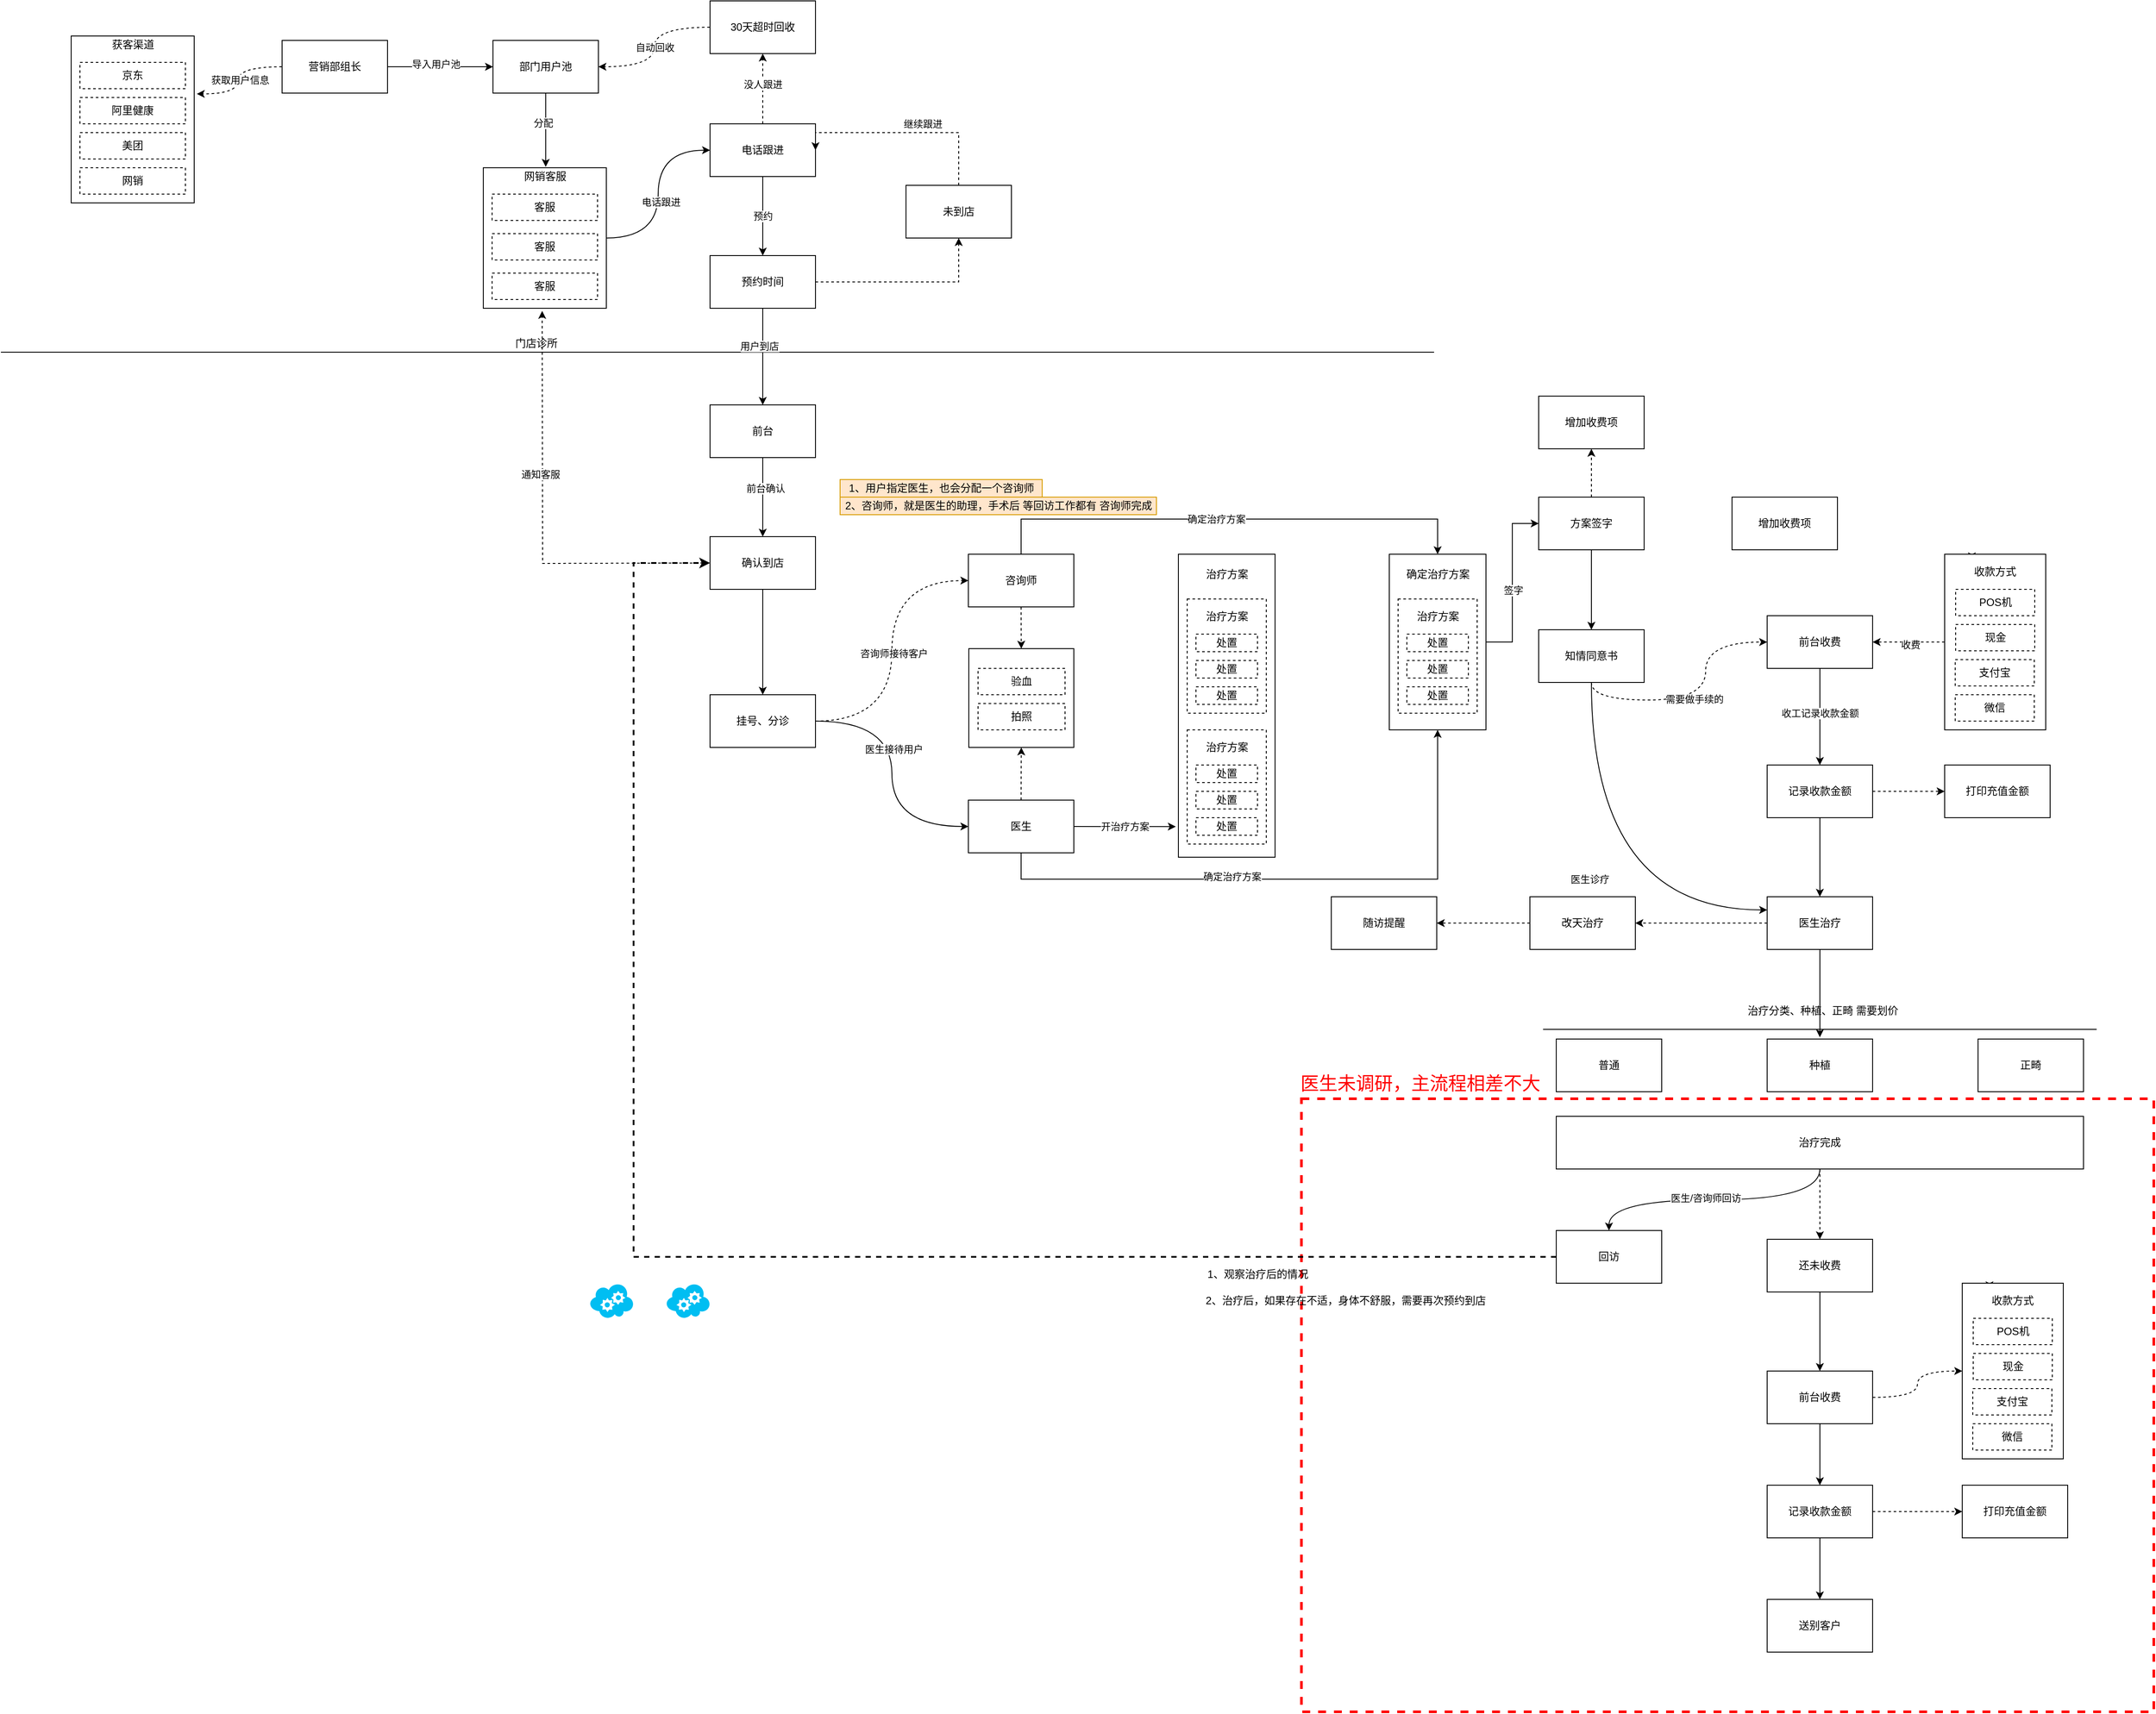 <mxfile version="14.7.0" type="github">
  <diagram id="evhqvJ9WRw2NddTgYNEN" name="第 1 页">
    <mxGraphModel dx="1126" dy="771" grid="1" gridSize="10" guides="1" tooltips="1" connect="1" arrows="1" fold="1" page="1" pageScale="1" pageWidth="827" pageHeight="1169" math="0" shadow="0">
      <root>
        <mxCell id="0" />
        <mxCell id="1" parent="0" />
        <mxCell id="0EiiD_cbW3VHCqX_TS2o-260" value="" style="rounded=0;whiteSpace=wrap;html=1;dashed=1;strokeColor=#FF0000;strokeWidth=3;" parent="1" vertex="1">
          <mxGeometry x="1500" y="1270" width="970" height="698" as="geometry" />
        </mxCell>
        <mxCell id="0EiiD_cbW3VHCqX_TS2o-16" value="" style="rounded=0;whiteSpace=wrap;html=1;" parent="1" vertex="1">
          <mxGeometry x="100" y="60" width="140" height="190" as="geometry" />
        </mxCell>
        <mxCell id="0EiiD_cbW3VHCqX_TS2o-96" style="edgeStyle=orthogonalEdgeStyle;curved=1;rounded=0;orthogonalLoop=1;jettySize=auto;html=1;entryX=0.5;entryY=1;entryDx=0;entryDy=0;dashed=1;" parent="1" source="0EiiD_cbW3VHCqX_TS2o-5" target="0EiiD_cbW3VHCqX_TS2o-93" edge="1">
          <mxGeometry relative="1" as="geometry" />
        </mxCell>
        <mxCell id="0EiiD_cbW3VHCqX_TS2o-129" style="edgeStyle=orthogonalEdgeStyle;curved=1;rounded=0;orthogonalLoop=1;jettySize=auto;html=1;entryX=-0.027;entryY=0.899;entryDx=0;entryDy=0;entryPerimeter=0;" parent="1" source="0EiiD_cbW3VHCqX_TS2o-5" target="0EiiD_cbW3VHCqX_TS2o-105" edge="1">
          <mxGeometry relative="1" as="geometry" />
        </mxCell>
        <mxCell id="0EiiD_cbW3VHCqX_TS2o-130" value="开治疗方案" style="edgeLabel;html=1;align=center;verticalAlign=middle;resizable=0;points=[];" parent="0EiiD_cbW3VHCqX_TS2o-129" vertex="1" connectable="0">
          <mxGeometry x="-0.148" y="-2" relative="1" as="geometry">
            <mxPoint x="8" y="-2" as="offset" />
          </mxGeometry>
        </mxCell>
        <mxCell id="0EiiD_cbW3VHCqX_TS2o-151" style="edgeStyle=orthogonalEdgeStyle;rounded=0;orthogonalLoop=1;jettySize=auto;html=1;entryX=0.5;entryY=1;entryDx=0;entryDy=0;" parent="1" source="0EiiD_cbW3VHCqX_TS2o-5" target="0EiiD_cbW3VHCqX_TS2o-132" edge="1">
          <mxGeometry relative="1" as="geometry">
            <Array as="points">
              <mxPoint x="1181" y="1020" />
              <mxPoint x="1655" y="1020" />
            </Array>
          </mxGeometry>
        </mxCell>
        <mxCell id="0EiiD_cbW3VHCqX_TS2o-153" value="确定治疗方案" style="edgeLabel;html=1;align=center;verticalAlign=middle;resizable=0;points=[];" parent="0EiiD_cbW3VHCqX_TS2o-151" vertex="1" connectable="0">
          <mxGeometry x="-0.199" y="3" relative="1" as="geometry">
            <mxPoint as="offset" />
          </mxGeometry>
        </mxCell>
        <mxCell id="0EiiD_cbW3VHCqX_TS2o-5" value="医生" style="rounded=0;whiteSpace=wrap;html=1;" parent="1" vertex="1">
          <mxGeometry x="1121" y="930" width="120" height="60" as="geometry" />
        </mxCell>
        <mxCell id="0EiiD_cbW3VHCqX_TS2o-9" value="京东" style="rounded=0;whiteSpace=wrap;html=1;dashed=1;" parent="1" vertex="1">
          <mxGeometry x="110" y="90" width="120" height="30" as="geometry" />
        </mxCell>
        <mxCell id="0EiiD_cbW3VHCqX_TS2o-19" style="edgeStyle=orthogonalEdgeStyle;rounded=0;orthogonalLoop=1;jettySize=auto;html=1;entryX=1.021;entryY=0.347;entryDx=0;entryDy=0;entryPerimeter=0;curved=1;dashed=1;" parent="1" source="0EiiD_cbW3VHCqX_TS2o-10" target="0EiiD_cbW3VHCqX_TS2o-16" edge="1">
          <mxGeometry relative="1" as="geometry" />
        </mxCell>
        <mxCell id="0EiiD_cbW3VHCqX_TS2o-29" value="获取用户信息" style="edgeLabel;html=1;align=center;verticalAlign=middle;resizable=0;points=[];" parent="0EiiD_cbW3VHCqX_TS2o-19" vertex="1" connectable="0">
          <mxGeometry x="0.016" y="2" relative="1" as="geometry">
            <mxPoint as="offset" />
          </mxGeometry>
        </mxCell>
        <mxCell id="0EiiD_cbW3VHCqX_TS2o-37" style="edgeStyle=orthogonalEdgeStyle;curved=1;rounded=0;orthogonalLoop=1;jettySize=auto;html=1;" parent="1" source="0EiiD_cbW3VHCqX_TS2o-10" target="0EiiD_cbW3VHCqX_TS2o-21" edge="1">
          <mxGeometry relative="1" as="geometry" />
        </mxCell>
        <mxCell id="0EiiD_cbW3VHCqX_TS2o-38" value="导入用户池" style="edgeLabel;html=1;align=center;verticalAlign=middle;resizable=0;points=[];" parent="0EiiD_cbW3VHCqX_TS2o-37" vertex="1" connectable="0">
          <mxGeometry x="-0.087" y="3" relative="1" as="geometry">
            <mxPoint as="offset" />
          </mxGeometry>
        </mxCell>
        <mxCell id="0EiiD_cbW3VHCqX_TS2o-10" value="营销部组长" style="rounded=0;whiteSpace=wrap;html=1;" parent="1" vertex="1">
          <mxGeometry x="340" y="65" width="120" height="60" as="geometry" />
        </mxCell>
        <mxCell id="0EiiD_cbW3VHCqX_TS2o-13" value="阿里健康" style="rounded=0;whiteSpace=wrap;html=1;dashed=1;" parent="1" vertex="1">
          <mxGeometry x="110" y="130" width="120" height="30" as="geometry" />
        </mxCell>
        <mxCell id="0EiiD_cbW3VHCqX_TS2o-14" value="美团" style="rounded=0;whiteSpace=wrap;html=1;dashed=1;" parent="1" vertex="1">
          <mxGeometry x="110" y="170" width="120" height="30" as="geometry" />
        </mxCell>
        <mxCell id="0EiiD_cbW3VHCqX_TS2o-15" value="网销" style="rounded=0;whiteSpace=wrap;html=1;dashed=1;" parent="1" vertex="1">
          <mxGeometry x="110" y="210" width="120" height="30" as="geometry" />
        </mxCell>
        <mxCell id="0EiiD_cbW3VHCqX_TS2o-17" value="获客渠道" style="text;html=1;align=center;verticalAlign=middle;resizable=0;points=[];autosize=1;strokeColor=none;" parent="1" vertex="1">
          <mxGeometry x="140" y="60" width="60" height="20" as="geometry" />
        </mxCell>
        <mxCell id="0EiiD_cbW3VHCqX_TS2o-58" style="edgeStyle=orthogonalEdgeStyle;rounded=0;orthogonalLoop=1;jettySize=auto;html=1;entryX=0.517;entryY=-0.05;entryDx=0;entryDy=0;entryPerimeter=0;" parent="1" source="0EiiD_cbW3VHCqX_TS2o-21" target="0EiiD_cbW3VHCqX_TS2o-28" edge="1">
          <mxGeometry relative="1" as="geometry" />
        </mxCell>
        <mxCell id="0EiiD_cbW3VHCqX_TS2o-316" value="分配" style="edgeLabel;html=1;align=center;verticalAlign=middle;resizable=0;points=[];" parent="0EiiD_cbW3VHCqX_TS2o-58" vertex="1" connectable="0">
          <mxGeometry x="-0.191" y="-3" relative="1" as="geometry">
            <mxPoint as="offset" />
          </mxGeometry>
        </mxCell>
        <mxCell id="0EiiD_cbW3VHCqX_TS2o-21" value="部门用户池" style="rounded=0;whiteSpace=wrap;html=1;" parent="1" vertex="1">
          <mxGeometry x="580" y="65" width="120" height="60" as="geometry" />
        </mxCell>
        <mxCell id="0EiiD_cbW3VHCqX_TS2o-76" style="edgeStyle=orthogonalEdgeStyle;rounded=0;orthogonalLoop=1;jettySize=auto;html=1;entryX=0.5;entryY=0;entryDx=0;entryDy=0;" parent="1" source="0EiiD_cbW3VHCqX_TS2o-24" target="0EiiD_cbW3VHCqX_TS2o-73" edge="1">
          <mxGeometry relative="1" as="geometry" />
        </mxCell>
        <mxCell id="0EiiD_cbW3VHCqX_TS2o-319" value="前台确认" style="edgeLabel;html=1;align=center;verticalAlign=middle;resizable=0;points=[];" parent="0EiiD_cbW3VHCqX_TS2o-76" vertex="1" connectable="0">
          <mxGeometry x="-0.229" y="3" relative="1" as="geometry">
            <mxPoint as="offset" />
          </mxGeometry>
        </mxCell>
        <mxCell id="0EiiD_cbW3VHCqX_TS2o-24" value="前台" style="rounded=0;whiteSpace=wrap;html=1;" parent="1" vertex="1">
          <mxGeometry x="827" y="480" width="120" height="60" as="geometry" />
        </mxCell>
        <mxCell id="0EiiD_cbW3VHCqX_TS2o-83" style="edgeStyle=orthogonalEdgeStyle;rounded=0;orthogonalLoop=1;jettySize=auto;html=1;entryX=0;entryY=0.5;entryDx=0;entryDy=0;dashed=1;curved=1;" parent="1" source="0EiiD_cbW3VHCqX_TS2o-36" target="0EiiD_cbW3VHCqX_TS2o-82" edge="1">
          <mxGeometry relative="1" as="geometry" />
        </mxCell>
        <mxCell id="0EiiD_cbW3VHCqX_TS2o-84" value="咨询师接待客户" style="edgeLabel;html=1;align=center;verticalAlign=middle;resizable=0;points=[];" parent="0EiiD_cbW3VHCqX_TS2o-83" vertex="1" connectable="0">
          <mxGeometry x="-0.145" y="-1" relative="1" as="geometry">
            <mxPoint x="1" y="-21" as="offset" />
          </mxGeometry>
        </mxCell>
        <mxCell id="0EiiD_cbW3VHCqX_TS2o-85" style="edgeStyle=orthogonalEdgeStyle;rounded=0;orthogonalLoop=1;jettySize=auto;html=1;entryX=0;entryY=0.5;entryDx=0;entryDy=0;curved=1;" parent="1" source="0EiiD_cbW3VHCqX_TS2o-36" target="0EiiD_cbW3VHCqX_TS2o-5" edge="1">
          <mxGeometry relative="1" as="geometry" />
        </mxCell>
        <mxCell id="0EiiD_cbW3VHCqX_TS2o-86" value="医生接待用户" style="edgeLabel;html=1;align=center;verticalAlign=middle;resizable=0;points=[];" parent="0EiiD_cbW3VHCqX_TS2o-85" vertex="1" connectable="0">
          <mxGeometry x="-0.103" y="-3" relative="1" as="geometry">
            <mxPoint x="5" y="-13" as="offset" />
          </mxGeometry>
        </mxCell>
        <mxCell id="0EiiD_cbW3VHCqX_TS2o-36" value="挂号、分诊" style="rounded=0;whiteSpace=wrap;html=1;" parent="1" vertex="1">
          <mxGeometry x="827" y="810" width="120" height="60" as="geometry" />
        </mxCell>
        <mxCell id="0EiiD_cbW3VHCqX_TS2o-45" value="bi" style="group" parent="1" vertex="1" connectable="0">
          <mxGeometry x="569" y="210" width="140" height="160" as="geometry" />
        </mxCell>
        <mxCell id="0EiiD_cbW3VHCqX_TS2o-3" value="t" style="rounded=0;whiteSpace=wrap;html=1;" parent="0EiiD_cbW3VHCqX_TS2o-45" vertex="1">
          <mxGeometry width="140" height="160" as="geometry" />
        </mxCell>
        <mxCell id="0EiiD_cbW3VHCqX_TS2o-25" value="客服" style="rounded=0;whiteSpace=wrap;html=1;dashed=1;" parent="0EiiD_cbW3VHCqX_TS2o-45" vertex="1">
          <mxGeometry x="10" y="30" width="120" height="30" as="geometry" />
        </mxCell>
        <mxCell id="0EiiD_cbW3VHCqX_TS2o-26" value="客服" style="rounded=0;whiteSpace=wrap;html=1;dashed=1;" parent="0EiiD_cbW3VHCqX_TS2o-45" vertex="1">
          <mxGeometry x="10" y="120" width="120" height="30" as="geometry" />
        </mxCell>
        <mxCell id="0EiiD_cbW3VHCqX_TS2o-27" value="客服" style="rounded=0;whiteSpace=wrap;html=1;dashed=1;" parent="0EiiD_cbW3VHCqX_TS2o-45" vertex="1">
          <mxGeometry x="10" y="75" width="120" height="30" as="geometry" />
        </mxCell>
        <mxCell id="0EiiD_cbW3VHCqX_TS2o-28" value="网销客服" style="text;html=1;align=center;verticalAlign=middle;resizable=0;points=[];autosize=1;strokeColor=none;" parent="0EiiD_cbW3VHCqX_TS2o-45" vertex="1">
          <mxGeometry x="40" width="60" height="20" as="geometry" />
        </mxCell>
        <mxCell id="0EiiD_cbW3VHCqX_TS2o-60" style="edgeStyle=orthogonalEdgeStyle;rounded=0;orthogonalLoop=1;jettySize=auto;html=1;entryX=0.5;entryY=1;entryDx=0;entryDy=0;dashed=1;" parent="1" source="0EiiD_cbW3VHCqX_TS2o-48" target="0EiiD_cbW3VHCqX_TS2o-52" edge="1">
          <mxGeometry relative="1" as="geometry" />
        </mxCell>
        <mxCell id="0EiiD_cbW3VHCqX_TS2o-314" value="没人跟进" style="edgeLabel;html=1;align=center;verticalAlign=middle;resizable=0;points=[];" parent="0EiiD_cbW3VHCqX_TS2o-60" vertex="1" connectable="0">
          <mxGeometry x="0.132" relative="1" as="geometry">
            <mxPoint as="offset" />
          </mxGeometry>
        </mxCell>
        <mxCell id="0EiiD_cbW3VHCqX_TS2o-62" value="预约" style="edgeStyle=orthogonalEdgeStyle;curved=1;rounded=0;orthogonalLoop=1;jettySize=auto;html=1;" parent="1" source="0EiiD_cbW3VHCqX_TS2o-48" target="0EiiD_cbW3VHCqX_TS2o-61" edge="1">
          <mxGeometry relative="1" as="geometry" />
        </mxCell>
        <mxCell id="0EiiD_cbW3VHCqX_TS2o-48" value="电话跟进" style="rounded=0;whiteSpace=wrap;html=1;" parent="1" vertex="1">
          <mxGeometry x="827" y="160" width="120" height="60" as="geometry" />
        </mxCell>
        <mxCell id="0EiiD_cbW3VHCqX_TS2o-49" style="edgeStyle=orthogonalEdgeStyle;curved=1;rounded=0;orthogonalLoop=1;jettySize=auto;html=1;entryX=0;entryY=0.5;entryDx=0;entryDy=0;" parent="1" source="0EiiD_cbW3VHCqX_TS2o-3" target="0EiiD_cbW3VHCqX_TS2o-48" edge="1">
          <mxGeometry relative="1" as="geometry" />
        </mxCell>
        <mxCell id="0EiiD_cbW3VHCqX_TS2o-50" value="电话跟进" style="edgeLabel;html=1;align=center;verticalAlign=middle;resizable=0;points=[];" parent="0EiiD_cbW3VHCqX_TS2o-49" vertex="1" connectable="0">
          <mxGeometry x="-0.084" y="-3" relative="1" as="geometry">
            <mxPoint as="offset" />
          </mxGeometry>
        </mxCell>
        <mxCell id="0EiiD_cbW3VHCqX_TS2o-59" value="自动回收" style="edgeStyle=orthogonalEdgeStyle;rounded=0;orthogonalLoop=1;jettySize=auto;html=1;entryX=1;entryY=0.5;entryDx=0;entryDy=0;dashed=1;curved=1;" parent="1" source="0EiiD_cbW3VHCqX_TS2o-52" target="0EiiD_cbW3VHCqX_TS2o-21" edge="1">
          <mxGeometry relative="1" as="geometry" />
        </mxCell>
        <mxCell id="0EiiD_cbW3VHCqX_TS2o-52" value="30天超时回收" style="rounded=0;whiteSpace=wrap;html=1;" parent="1" vertex="1">
          <mxGeometry x="827" y="20" width="120" height="60" as="geometry" />
        </mxCell>
        <mxCell id="0EiiD_cbW3VHCqX_TS2o-66" style="edgeStyle=orthogonalEdgeStyle;rounded=0;orthogonalLoop=1;jettySize=auto;html=1;entryX=0.5;entryY=1;entryDx=0;entryDy=0;dashed=1;" parent="1" source="0EiiD_cbW3VHCqX_TS2o-61" target="0EiiD_cbW3VHCqX_TS2o-65" edge="1">
          <mxGeometry relative="1" as="geometry" />
        </mxCell>
        <mxCell id="0EiiD_cbW3VHCqX_TS2o-72" style="edgeStyle=orthogonalEdgeStyle;rounded=0;orthogonalLoop=1;jettySize=auto;html=1;" parent="1" source="0EiiD_cbW3VHCqX_TS2o-61" target="0EiiD_cbW3VHCqX_TS2o-24" edge="1">
          <mxGeometry relative="1" as="geometry" />
        </mxCell>
        <mxCell id="0EiiD_cbW3VHCqX_TS2o-61" value="预约时间" style="rounded=0;whiteSpace=wrap;html=1;" parent="1" vertex="1">
          <mxGeometry x="827" y="310" width="120" height="60" as="geometry" />
        </mxCell>
        <mxCell id="0EiiD_cbW3VHCqX_TS2o-67" style="edgeStyle=orthogonalEdgeStyle;rounded=0;orthogonalLoop=1;jettySize=auto;html=1;entryX=1;entryY=0.5;entryDx=0;entryDy=0;dashed=1;" parent="1" source="0EiiD_cbW3VHCqX_TS2o-65" target="0EiiD_cbW3VHCqX_TS2o-48" edge="1">
          <mxGeometry relative="1" as="geometry">
            <Array as="points">
              <mxPoint x="1110" y="170" />
            </Array>
          </mxGeometry>
        </mxCell>
        <mxCell id="0EiiD_cbW3VHCqX_TS2o-68" value="继续跟进" style="edgeLabel;html=1;align=center;verticalAlign=middle;resizable=0;points=[];" parent="0EiiD_cbW3VHCqX_TS2o-67" vertex="1" connectable="0">
          <mxGeometry x="0.388" y="2" relative="1" as="geometry">
            <mxPoint x="67" y="-12" as="offset" />
          </mxGeometry>
        </mxCell>
        <mxCell id="0EiiD_cbW3VHCqX_TS2o-65" value="未到店" style="rounded=0;whiteSpace=wrap;html=1;" parent="1" vertex="1">
          <mxGeometry x="1050" y="230" width="120" height="60" as="geometry" />
        </mxCell>
        <mxCell id="0EiiD_cbW3VHCqX_TS2o-69" value="" style="endArrow=none;html=1;" parent="1" edge="1">
          <mxGeometry width="50" height="50" relative="1" as="geometry">
            <mxPoint x="20" y="420" as="sourcePoint" />
            <mxPoint x="1651" y="420" as="targetPoint" />
          </mxGeometry>
        </mxCell>
        <mxCell id="0EiiD_cbW3VHCqX_TS2o-318" value="用户到店" style="edgeLabel;html=1;align=center;verticalAlign=middle;resizable=0;points=[];" parent="0EiiD_cbW3VHCqX_TS2o-69" vertex="1" connectable="0">
          <mxGeometry x="0.058" y="7" relative="1" as="geometry">
            <mxPoint as="offset" />
          </mxGeometry>
        </mxCell>
        <mxCell id="0EiiD_cbW3VHCqX_TS2o-70" value="门店诊所" style="text;html=1;align=center;verticalAlign=middle;resizable=0;points=[];autosize=1;strokeColor=none;" parent="1" vertex="1">
          <mxGeometry x="599" y="400" width="60" height="20" as="geometry" />
        </mxCell>
        <mxCell id="0EiiD_cbW3VHCqX_TS2o-74" style="edgeStyle=orthogonalEdgeStyle;rounded=0;orthogonalLoop=1;jettySize=auto;html=1;entryX=0.407;entryY=1.019;entryDx=0;entryDy=0;entryPerimeter=0;dashed=1;" parent="1" edge="1">
          <mxGeometry relative="1" as="geometry">
            <mxPoint x="837" y="660" as="sourcePoint" />
            <mxPoint x="635.98" y="373.04" as="targetPoint" />
          </mxGeometry>
        </mxCell>
        <mxCell id="0EiiD_cbW3VHCqX_TS2o-75" value="通知客服" style="edgeLabel;html=1;align=center;verticalAlign=middle;resizable=0;points=[];" parent="0EiiD_cbW3VHCqX_TS2o-74" vertex="1" connectable="0">
          <mxGeometry x="0.238" y="3" relative="1" as="geometry">
            <mxPoint as="offset" />
          </mxGeometry>
        </mxCell>
        <mxCell id="0EiiD_cbW3VHCqX_TS2o-77" style="edgeStyle=orthogonalEdgeStyle;rounded=0;orthogonalLoop=1;jettySize=auto;html=1;" parent="1" source="0EiiD_cbW3VHCqX_TS2o-73" target="0EiiD_cbW3VHCqX_TS2o-36" edge="1">
          <mxGeometry relative="1" as="geometry" />
        </mxCell>
        <mxCell id="0EiiD_cbW3VHCqX_TS2o-73" value="确认到店" style="rounded=0;whiteSpace=wrap;html=1;" parent="1" vertex="1">
          <mxGeometry x="827" y="630" width="120" height="60" as="geometry" />
        </mxCell>
        <mxCell id="0EiiD_cbW3VHCqX_TS2o-95" style="edgeStyle=orthogonalEdgeStyle;curved=1;rounded=0;orthogonalLoop=1;jettySize=auto;html=1;entryX=0.5;entryY=0;entryDx=0;entryDy=0;dashed=1;" parent="1" source="0EiiD_cbW3VHCqX_TS2o-82" target="0EiiD_cbW3VHCqX_TS2o-93" edge="1">
          <mxGeometry relative="1" as="geometry" />
        </mxCell>
        <mxCell id="0EiiD_cbW3VHCqX_TS2o-148" style="edgeStyle=orthogonalEdgeStyle;rounded=0;orthogonalLoop=1;jettySize=auto;html=1;entryX=0.5;entryY=0;entryDx=0;entryDy=0;" parent="1" source="0EiiD_cbW3VHCqX_TS2o-82" target="0EiiD_cbW3VHCqX_TS2o-132" edge="1">
          <mxGeometry relative="1" as="geometry">
            <Array as="points">
              <mxPoint x="1181" y="610" />
              <mxPoint x="1655" y="610" />
            </Array>
          </mxGeometry>
        </mxCell>
        <mxCell id="0EiiD_cbW3VHCqX_TS2o-152" value="确定治疗方案" style="edgeLabel;html=1;align=center;verticalAlign=middle;resizable=0;points=[];" parent="0EiiD_cbW3VHCqX_TS2o-148" vertex="1" connectable="0">
          <mxGeometry x="-0.054" y="-4" relative="1" as="geometry">
            <mxPoint y="-4" as="offset" />
          </mxGeometry>
        </mxCell>
        <mxCell id="0EiiD_cbW3VHCqX_TS2o-82" value="咨询师" style="rounded=0;whiteSpace=wrap;html=1;" parent="1" vertex="1">
          <mxGeometry x="1121" y="650" width="120" height="60" as="geometry" />
        </mxCell>
        <mxCell id="0EiiD_cbW3VHCqX_TS2o-94" value="" style="group" parent="1" vertex="1" connectable="0">
          <mxGeometry x="1121.5" y="757.5" width="119.5" height="112.5" as="geometry" />
        </mxCell>
        <mxCell id="0EiiD_cbW3VHCqX_TS2o-93" value="" style="rounded=0;whiteSpace=wrap;html=1;" parent="0EiiD_cbW3VHCqX_TS2o-94" vertex="1">
          <mxGeometry width="119.5" height="112.5" as="geometry" />
        </mxCell>
        <mxCell id="0EiiD_cbW3VHCqX_TS2o-23" value="验血" style="rounded=0;whiteSpace=wrap;html=1;dashed=1;" parent="0EiiD_cbW3VHCqX_TS2o-94" vertex="1">
          <mxGeometry x="10.5" y="22.5" width="99" height="30" as="geometry" />
        </mxCell>
        <mxCell id="0EiiD_cbW3VHCqX_TS2o-87" value="拍照" style="rounded=0;whiteSpace=wrap;html=1;dashed=1;" parent="0EiiD_cbW3VHCqX_TS2o-94" vertex="1">
          <mxGeometry x="10.5" y="62.5" width="99" height="30" as="geometry" />
        </mxCell>
        <mxCell id="0EiiD_cbW3VHCqX_TS2o-128" value="" style="group" parent="1" vertex="1" connectable="0">
          <mxGeometry x="1360" y="650" width="110" height="345" as="geometry" />
        </mxCell>
        <mxCell id="0EiiD_cbW3VHCqX_TS2o-105" value="" style="rounded=0;whiteSpace=wrap;html=1;" parent="0EiiD_cbW3VHCqX_TS2o-128" vertex="1">
          <mxGeometry width="110" height="345" as="geometry" />
        </mxCell>
        <mxCell id="0EiiD_cbW3VHCqX_TS2o-106" value="治疗方案" style="text;html=1;align=center;verticalAlign=middle;resizable=0;points=[];autosize=1;strokeColor=none;" parent="0EiiD_cbW3VHCqX_TS2o-128" vertex="1">
          <mxGeometry x="25" y="13" width="60" height="20" as="geometry" />
        </mxCell>
        <mxCell id="0EiiD_cbW3VHCqX_TS2o-116" value="" style="group" parent="0EiiD_cbW3VHCqX_TS2o-128" vertex="1" connectable="0">
          <mxGeometry x="10" y="51" width="90" height="130" as="geometry" />
        </mxCell>
        <mxCell id="0EiiD_cbW3VHCqX_TS2o-117" value="" style="rounded=0;whiteSpace=wrap;html=1;dashed=1;" parent="0EiiD_cbW3VHCqX_TS2o-116" vertex="1">
          <mxGeometry width="90" height="130" as="geometry" />
        </mxCell>
        <mxCell id="0EiiD_cbW3VHCqX_TS2o-118" value="治疗方案" style="text;html=1;align=center;verticalAlign=middle;resizable=0;points=[];autosize=1;strokeColor=none;" parent="0EiiD_cbW3VHCqX_TS2o-116" vertex="1">
          <mxGeometry x="15" y="10" width="60" height="20" as="geometry" />
        </mxCell>
        <mxCell id="0EiiD_cbW3VHCqX_TS2o-119" value="处置" style="rounded=0;whiteSpace=wrap;html=1;dashed=1;" parent="0EiiD_cbW3VHCqX_TS2o-116" vertex="1">
          <mxGeometry x="10" y="40" width="70" height="20" as="geometry" />
        </mxCell>
        <mxCell id="0EiiD_cbW3VHCqX_TS2o-120" value="处置" style="rounded=0;whiteSpace=wrap;html=1;dashed=1;" parent="0EiiD_cbW3VHCqX_TS2o-116" vertex="1">
          <mxGeometry x="10" y="100" width="70" height="20" as="geometry" />
        </mxCell>
        <mxCell id="0EiiD_cbW3VHCqX_TS2o-121" value="处置" style="rounded=0;whiteSpace=wrap;html=1;dashed=1;" parent="0EiiD_cbW3VHCqX_TS2o-116" vertex="1">
          <mxGeometry x="10" y="70" width="70" height="20" as="geometry" />
        </mxCell>
        <mxCell id="0EiiD_cbW3VHCqX_TS2o-122" value="" style="group" parent="0EiiD_cbW3VHCqX_TS2o-128" vertex="1" connectable="0">
          <mxGeometry x="10" y="200" width="90" height="130" as="geometry" />
        </mxCell>
        <mxCell id="0EiiD_cbW3VHCqX_TS2o-123" value="" style="rounded=0;whiteSpace=wrap;html=1;dashed=1;" parent="0EiiD_cbW3VHCqX_TS2o-122" vertex="1">
          <mxGeometry width="90" height="130" as="geometry" />
        </mxCell>
        <mxCell id="0EiiD_cbW3VHCqX_TS2o-124" value="治疗方案" style="text;html=1;align=center;verticalAlign=middle;resizable=0;points=[];autosize=1;strokeColor=none;" parent="0EiiD_cbW3VHCqX_TS2o-122" vertex="1">
          <mxGeometry x="15" y="10" width="60" height="20" as="geometry" />
        </mxCell>
        <mxCell id="0EiiD_cbW3VHCqX_TS2o-125" value="处置" style="rounded=0;whiteSpace=wrap;html=1;dashed=1;" parent="0EiiD_cbW3VHCqX_TS2o-122" vertex="1">
          <mxGeometry x="10" y="40" width="70" height="20" as="geometry" />
        </mxCell>
        <mxCell id="0EiiD_cbW3VHCqX_TS2o-126" value="处置" style="rounded=0;whiteSpace=wrap;html=1;dashed=1;" parent="0EiiD_cbW3VHCqX_TS2o-122" vertex="1">
          <mxGeometry x="10" y="100" width="70" height="20" as="geometry" />
        </mxCell>
        <mxCell id="0EiiD_cbW3VHCqX_TS2o-127" value="处置" style="rounded=0;whiteSpace=wrap;html=1;dashed=1;" parent="0EiiD_cbW3VHCqX_TS2o-122" vertex="1">
          <mxGeometry x="10" y="70" width="70" height="20" as="geometry" />
        </mxCell>
        <mxCell id="0EiiD_cbW3VHCqX_TS2o-156" style="edgeStyle=orthogonalEdgeStyle;rounded=0;orthogonalLoop=1;jettySize=auto;html=1;entryX=0;entryY=0.5;entryDx=0;entryDy=0;" parent="1" source="0EiiD_cbW3VHCqX_TS2o-132" target="8vEe03tUGYLI9Aa6l4HR-1" edge="1">
          <mxGeometry relative="1" as="geometry" />
        </mxCell>
        <mxCell id="8vEe03tUGYLI9Aa6l4HR-5" value="签字" style="edgeLabel;html=1;align=center;verticalAlign=middle;resizable=0;points=[];" vertex="1" connectable="0" parent="0EiiD_cbW3VHCqX_TS2o-156">
          <mxGeometry x="-0.084" y="-1" relative="1" as="geometry">
            <mxPoint as="offset" />
          </mxGeometry>
        </mxCell>
        <mxCell id="0EiiD_cbW3VHCqX_TS2o-132" value="" style="rounded=0;whiteSpace=wrap;html=1;" parent="1" vertex="1">
          <mxGeometry x="1600" y="650" width="110" height="200" as="geometry" />
        </mxCell>
        <mxCell id="0EiiD_cbW3VHCqX_TS2o-133" value="确定治疗方案" style="text;html=1;align=center;verticalAlign=middle;resizable=0;points=[];autosize=1;strokeColor=none;" parent="1" vertex="1">
          <mxGeometry x="1610" y="663" width="90" height="20" as="geometry" />
        </mxCell>
        <mxCell id="0EiiD_cbW3VHCqX_TS2o-134" value="" style="group" parent="1" vertex="1" connectable="0">
          <mxGeometry x="1610" y="701" width="90" height="130" as="geometry" />
        </mxCell>
        <mxCell id="0EiiD_cbW3VHCqX_TS2o-135" value="" style="rounded=0;whiteSpace=wrap;html=1;dashed=1;" parent="0EiiD_cbW3VHCqX_TS2o-134" vertex="1">
          <mxGeometry width="90" height="130" as="geometry" />
        </mxCell>
        <mxCell id="0EiiD_cbW3VHCqX_TS2o-136" value="治疗方案" style="text;html=1;align=center;verticalAlign=middle;resizable=0;points=[];autosize=1;strokeColor=none;" parent="0EiiD_cbW3VHCqX_TS2o-134" vertex="1">
          <mxGeometry x="15" y="10" width="60" height="20" as="geometry" />
        </mxCell>
        <mxCell id="0EiiD_cbW3VHCqX_TS2o-137" value="处置" style="rounded=0;whiteSpace=wrap;html=1;dashed=1;" parent="0EiiD_cbW3VHCqX_TS2o-134" vertex="1">
          <mxGeometry x="10" y="40" width="70" height="20" as="geometry" />
        </mxCell>
        <mxCell id="0EiiD_cbW3VHCqX_TS2o-138" value="处置" style="rounded=0;whiteSpace=wrap;html=1;dashed=1;" parent="0EiiD_cbW3VHCqX_TS2o-134" vertex="1">
          <mxGeometry x="10" y="100" width="70" height="20" as="geometry" />
        </mxCell>
        <mxCell id="0EiiD_cbW3VHCqX_TS2o-139" value="处置" style="rounded=0;whiteSpace=wrap;html=1;dashed=1;" parent="0EiiD_cbW3VHCqX_TS2o-134" vertex="1">
          <mxGeometry x="10" y="70" width="70" height="20" as="geometry" />
        </mxCell>
        <mxCell id="0EiiD_cbW3VHCqX_TS2o-170" style="edgeStyle=orthogonalEdgeStyle;rounded=0;orthogonalLoop=1;jettySize=auto;html=1;" parent="1" source="0EiiD_cbW3VHCqX_TS2o-154" target="0EiiD_cbW3VHCqX_TS2o-169" edge="1">
          <mxGeometry relative="1" as="geometry" />
        </mxCell>
        <mxCell id="0EiiD_cbW3VHCqX_TS2o-171" value="收工记录收款金额" style="edgeLabel;html=1;align=center;verticalAlign=middle;resizable=0;points=[];" parent="0EiiD_cbW3VHCqX_TS2o-170" vertex="1" connectable="0">
          <mxGeometry x="-0.2" y="2" relative="1" as="geometry">
            <mxPoint x="-2" y="7" as="offset" />
          </mxGeometry>
        </mxCell>
        <mxCell id="0EiiD_cbW3VHCqX_TS2o-154" value="前台收费" style="rounded=0;whiteSpace=wrap;html=1;" parent="1" vertex="1">
          <mxGeometry x="2030" y="720" width="120" height="60" as="geometry" />
        </mxCell>
        <mxCell id="0EiiD_cbW3VHCqX_TS2o-155" value="增加收费项" style="rounded=0;whiteSpace=wrap;html=1;" parent="1" vertex="1">
          <mxGeometry x="1770" y="470" width="120" height="60" as="geometry" />
        </mxCell>
        <mxCell id="0EiiD_cbW3VHCqX_TS2o-165" value="" style="group" parent="1" vertex="1" connectable="0">
          <mxGeometry x="2232" y="650" width="115" height="200" as="geometry" />
        </mxCell>
        <mxCell id="0EiiD_cbW3VHCqX_TS2o-166" style="edgeStyle=orthogonalEdgeStyle;rounded=0;orthogonalLoop=1;jettySize=auto;html=1;exitX=0.25;exitY=0;exitDx=0;exitDy=0;entryX=0.067;entryY=-0.15;entryDx=0;entryDy=0;entryPerimeter=0;" parent="0EiiD_cbW3VHCqX_TS2o-165" source="0EiiD_cbW3VHCqX_TS2o-163" target="0EiiD_cbW3VHCqX_TS2o-164" edge="1">
          <mxGeometry relative="1" as="geometry" />
        </mxCell>
        <mxCell id="0EiiD_cbW3VHCqX_TS2o-163" value="" style="rounded=0;whiteSpace=wrap;html=1;" parent="0EiiD_cbW3VHCqX_TS2o-165" vertex="1">
          <mxGeometry width="115" height="200" as="geometry" />
        </mxCell>
        <mxCell id="0EiiD_cbW3VHCqX_TS2o-158" value="POS机" style="rounded=0;whiteSpace=wrap;html=1;dashed=1;" parent="0EiiD_cbW3VHCqX_TS2o-165" vertex="1">
          <mxGeometry x="12.5" y="40" width="90" height="30" as="geometry" />
        </mxCell>
        <mxCell id="0EiiD_cbW3VHCqX_TS2o-160" value="现金" style="rounded=0;whiteSpace=wrap;html=1;dashed=1;" parent="0EiiD_cbW3VHCqX_TS2o-165" vertex="1">
          <mxGeometry x="12.5" y="80" width="90" height="30" as="geometry" />
        </mxCell>
        <mxCell id="0EiiD_cbW3VHCqX_TS2o-161" value="支付宝" style="rounded=0;whiteSpace=wrap;html=1;dashed=1;" parent="0EiiD_cbW3VHCqX_TS2o-165" vertex="1">
          <mxGeometry x="12" y="120" width="90" height="30" as="geometry" />
        </mxCell>
        <mxCell id="0EiiD_cbW3VHCqX_TS2o-162" value="微信" style="rounded=0;whiteSpace=wrap;html=1;dashed=1;" parent="0EiiD_cbW3VHCqX_TS2o-165" vertex="1">
          <mxGeometry x="12" y="160" width="90" height="30" as="geometry" />
        </mxCell>
        <mxCell id="0EiiD_cbW3VHCqX_TS2o-164" value="收款方式" style="text;html=1;align=center;verticalAlign=middle;resizable=0;points=[];autosize=1;strokeColor=none;" parent="0EiiD_cbW3VHCqX_TS2o-165" vertex="1">
          <mxGeometry x="27" y="10" width="60" height="20" as="geometry" />
        </mxCell>
        <mxCell id="0EiiD_cbW3VHCqX_TS2o-167" style="edgeStyle=orthogonalEdgeStyle;rounded=0;orthogonalLoop=1;jettySize=auto;html=1;dashed=1;" parent="1" source="0EiiD_cbW3VHCqX_TS2o-163" target="0EiiD_cbW3VHCqX_TS2o-154" edge="1">
          <mxGeometry relative="1" as="geometry" />
        </mxCell>
        <mxCell id="0EiiD_cbW3VHCqX_TS2o-168" value="收费" style="edgeLabel;html=1;align=center;verticalAlign=middle;resizable=0;points=[];" parent="0EiiD_cbW3VHCqX_TS2o-167" vertex="1" connectable="0">
          <mxGeometry x="-0.049" y="3" relative="1" as="geometry">
            <mxPoint as="offset" />
          </mxGeometry>
        </mxCell>
        <mxCell id="0EiiD_cbW3VHCqX_TS2o-173" style="edgeStyle=orthogonalEdgeStyle;rounded=0;orthogonalLoop=1;jettySize=auto;html=1;dashed=1;" parent="1" source="0EiiD_cbW3VHCqX_TS2o-169" target="0EiiD_cbW3VHCqX_TS2o-172" edge="1">
          <mxGeometry relative="1" as="geometry" />
        </mxCell>
        <mxCell id="0EiiD_cbW3VHCqX_TS2o-175" style="edgeStyle=orthogonalEdgeStyle;rounded=0;orthogonalLoop=1;jettySize=auto;html=1;entryX=0.5;entryY=0;entryDx=0;entryDy=0;" parent="1" source="0EiiD_cbW3VHCqX_TS2o-169" target="0EiiD_cbW3VHCqX_TS2o-174" edge="1">
          <mxGeometry relative="1" as="geometry" />
        </mxCell>
        <mxCell id="0EiiD_cbW3VHCqX_TS2o-169" value="记录收款金额" style="rounded=0;whiteSpace=wrap;html=1;" parent="1" vertex="1">
          <mxGeometry x="2030" y="890" width="120" height="60" as="geometry" />
        </mxCell>
        <mxCell id="0EiiD_cbW3VHCqX_TS2o-172" value="打印充值金额" style="rounded=0;whiteSpace=wrap;html=1;" parent="1" vertex="1">
          <mxGeometry x="2232" y="890" width="120" height="60" as="geometry" />
        </mxCell>
        <mxCell id="0EiiD_cbW3VHCqX_TS2o-182" style="edgeStyle=orthogonalEdgeStyle;rounded=0;orthogonalLoop=1;jettySize=auto;html=1;" parent="1" source="0EiiD_cbW3VHCqX_TS2o-174" edge="1">
          <mxGeometry relative="1" as="geometry">
            <mxPoint x="2090" y="1200" as="targetPoint" />
          </mxGeometry>
        </mxCell>
        <mxCell id="0EiiD_cbW3VHCqX_TS2o-184" style="edgeStyle=orthogonalEdgeStyle;rounded=0;orthogonalLoop=1;jettySize=auto;html=1;dashed=1;" parent="1" source="0EiiD_cbW3VHCqX_TS2o-174" target="0EiiD_cbW3VHCqX_TS2o-183" edge="1">
          <mxGeometry relative="1" as="geometry" />
        </mxCell>
        <mxCell id="0EiiD_cbW3VHCqX_TS2o-174" value="医生治疗" style="rounded=0;whiteSpace=wrap;html=1;" parent="1" vertex="1">
          <mxGeometry x="2030" y="1040" width="120" height="60" as="geometry" />
        </mxCell>
        <mxCell id="0EiiD_cbW3VHCqX_TS2o-177" value="普通" style="rounded=0;whiteSpace=wrap;html=1;" parent="1" vertex="1">
          <mxGeometry x="1790" y="1202" width="120" height="60" as="geometry" />
        </mxCell>
        <mxCell id="0EiiD_cbW3VHCqX_TS2o-178" value="种植" style="rounded=0;whiteSpace=wrap;html=1;" parent="1" vertex="1">
          <mxGeometry x="2030" y="1202" width="120" height="60" as="geometry" />
        </mxCell>
        <mxCell id="0EiiD_cbW3VHCqX_TS2o-179" value="正畸" style="rounded=0;whiteSpace=wrap;html=1;" parent="1" vertex="1">
          <mxGeometry x="2270" y="1202" width="120" height="60" as="geometry" />
        </mxCell>
        <mxCell id="0EiiD_cbW3VHCqX_TS2o-180" value="" style="endArrow=none;html=1;" parent="1" edge="1">
          <mxGeometry width="50" height="50" relative="1" as="geometry">
            <mxPoint x="1775" y="1191" as="sourcePoint" />
            <mxPoint x="2405" y="1191" as="targetPoint" />
          </mxGeometry>
        </mxCell>
        <mxCell id="0EiiD_cbW3VHCqX_TS2o-181" value="治疗分类、种植、正畸 需要划价" style="text;html=1;align=center;verticalAlign=middle;resizable=0;points=[];autosize=1;strokeColor=none;" parent="1" vertex="1">
          <mxGeometry x="1998" y="1160" width="190" height="20" as="geometry" />
        </mxCell>
        <mxCell id="0EiiD_cbW3VHCqX_TS2o-186" style="edgeStyle=orthogonalEdgeStyle;rounded=0;orthogonalLoop=1;jettySize=auto;html=1;dashed=1;" parent="1" source="0EiiD_cbW3VHCqX_TS2o-183" target="0EiiD_cbW3VHCqX_TS2o-185" edge="1">
          <mxGeometry relative="1" as="geometry" />
        </mxCell>
        <mxCell id="0EiiD_cbW3VHCqX_TS2o-183" value="改天治疗" style="rounded=0;whiteSpace=wrap;html=1;" parent="1" vertex="1">
          <mxGeometry x="1760" y="1040" width="120" height="60" as="geometry" />
        </mxCell>
        <mxCell id="0EiiD_cbW3VHCqX_TS2o-185" value="随访提醒" style="rounded=0;whiteSpace=wrap;html=1;" parent="1" vertex="1">
          <mxGeometry x="1534" y="1040" width="120" height="60" as="geometry" />
        </mxCell>
        <mxCell id="0EiiD_cbW3VHCqX_TS2o-197" style="edgeStyle=orthogonalEdgeStyle;curved=1;rounded=0;orthogonalLoop=1;jettySize=auto;html=1;entryX=0;entryY=0.25;entryDx=0;entryDy=0;exitX=0.5;exitY=1;exitDx=0;exitDy=0;" parent="1" source="8vEe03tUGYLI9Aa6l4HR-2" target="0EiiD_cbW3VHCqX_TS2o-174" edge="1">
          <mxGeometry relative="1" as="geometry" />
        </mxCell>
        <mxCell id="0EiiD_cbW3VHCqX_TS2o-198" value="医生诊疗" style="edgeLabel;html=1;align=center;verticalAlign=middle;resizable=0;points=[];" parent="0EiiD_cbW3VHCqX_TS2o-197" vertex="1" connectable="0">
          <mxGeometry x="-0.026" y="-2" relative="1" as="geometry">
            <mxPoint as="offset" />
          </mxGeometry>
        </mxCell>
        <mxCell id="0EiiD_cbW3VHCqX_TS2o-199" style="edgeStyle=orthogonalEdgeStyle;curved=1;rounded=0;orthogonalLoop=1;jettySize=auto;html=1;entryX=0;entryY=0.5;entryDx=0;entryDy=0;dashed=1;exitX=0.5;exitY=1;exitDx=0;exitDy=0;" parent="1" source="8vEe03tUGYLI9Aa6l4HR-2" target="0EiiD_cbW3VHCqX_TS2o-154" edge="1">
          <mxGeometry relative="1" as="geometry" />
        </mxCell>
        <mxCell id="0EiiD_cbW3VHCqX_TS2o-200" value="需要做手续的" style="edgeLabel;html=1;align=center;verticalAlign=middle;resizable=0;points=[];" parent="0EiiD_cbW3VHCqX_TS2o-199" vertex="1" connectable="0">
          <mxGeometry x="-0.042" y="1" relative="1" as="geometry">
            <mxPoint as="offset" />
          </mxGeometry>
        </mxCell>
        <mxCell id="0EiiD_cbW3VHCqX_TS2o-250" style="edgeStyle=orthogonalEdgeStyle;curved=1;rounded=0;orthogonalLoop=1;jettySize=auto;html=1;dashed=1;" parent="1" source="0EiiD_cbW3VHCqX_TS2o-201" target="0EiiD_cbW3VHCqX_TS2o-224" edge="1">
          <mxGeometry relative="1" as="geometry" />
        </mxCell>
        <mxCell id="0EiiD_cbW3VHCqX_TS2o-254" style="edgeStyle=orthogonalEdgeStyle;curved=1;rounded=0;orthogonalLoop=1;jettySize=auto;html=1;entryX=0.5;entryY=0;entryDx=0;entryDy=0;" parent="1" source="0EiiD_cbW3VHCqX_TS2o-201" target="0EiiD_cbW3VHCqX_TS2o-253" edge="1">
          <mxGeometry relative="1" as="geometry" />
        </mxCell>
        <mxCell id="0EiiD_cbW3VHCqX_TS2o-255" value="医生/咨询师回访" style="edgeLabel;html=1;align=center;verticalAlign=middle;resizable=0;points=[];" parent="0EiiD_cbW3VHCqX_TS2o-254" vertex="1" connectable="0">
          <mxGeometry x="0.069" y="-2" relative="1" as="geometry">
            <mxPoint as="offset" />
          </mxGeometry>
        </mxCell>
        <mxCell id="0EiiD_cbW3VHCqX_TS2o-201" value="治疗完成" style="rounded=0;whiteSpace=wrap;html=1;" parent="1" vertex="1">
          <mxGeometry x="1790" y="1290" width="600" height="60" as="geometry" />
        </mxCell>
        <mxCell id="0EiiD_cbW3VHCqX_TS2o-243" style="edgeStyle=orthogonalEdgeStyle;curved=1;rounded=0;orthogonalLoop=1;jettySize=auto;html=1;" parent="1" source="0EiiD_cbW3VHCqX_TS2o-224" target="0EiiD_cbW3VHCqX_TS2o-234" edge="1">
          <mxGeometry relative="1" as="geometry" />
        </mxCell>
        <mxCell id="0EiiD_cbW3VHCqX_TS2o-224" value="还未收费" style="rounded=0;whiteSpace=wrap;html=1;" parent="1" vertex="1">
          <mxGeometry x="2030" y="1430" width="120" height="60" as="geometry" />
        </mxCell>
        <mxCell id="0EiiD_cbW3VHCqX_TS2o-244" style="edgeStyle=orthogonalEdgeStyle;curved=1;rounded=0;orthogonalLoop=1;jettySize=auto;html=1;dashed=1;" parent="1" source="0EiiD_cbW3VHCqX_TS2o-234" target="0EiiD_cbW3VHCqX_TS2o-237" edge="1">
          <mxGeometry relative="1" as="geometry" />
        </mxCell>
        <mxCell id="0EiiD_cbW3VHCqX_TS2o-246" style="edgeStyle=orthogonalEdgeStyle;curved=1;rounded=0;orthogonalLoop=1;jettySize=auto;html=1;" parent="1" source="0EiiD_cbW3VHCqX_TS2o-234" target="0EiiD_cbW3VHCqX_TS2o-245" edge="1">
          <mxGeometry relative="1" as="geometry" />
        </mxCell>
        <mxCell id="0EiiD_cbW3VHCqX_TS2o-234" value="前台收费" style="rounded=0;whiteSpace=wrap;html=1;" parent="1" vertex="1">
          <mxGeometry x="2030" y="1580" width="120" height="60" as="geometry" />
        </mxCell>
        <mxCell id="0EiiD_cbW3VHCqX_TS2o-235" value="" style="group" parent="1" vertex="1" connectable="0">
          <mxGeometry x="2252" y="1480" width="115" height="200" as="geometry" />
        </mxCell>
        <mxCell id="0EiiD_cbW3VHCqX_TS2o-236" style="edgeStyle=orthogonalEdgeStyle;rounded=0;orthogonalLoop=1;jettySize=auto;html=1;exitX=0.25;exitY=0;exitDx=0;exitDy=0;entryX=0.067;entryY=-0.15;entryDx=0;entryDy=0;entryPerimeter=0;" parent="0EiiD_cbW3VHCqX_TS2o-235" source="0EiiD_cbW3VHCqX_TS2o-237" target="0EiiD_cbW3VHCqX_TS2o-242" edge="1">
          <mxGeometry relative="1" as="geometry" />
        </mxCell>
        <mxCell id="0EiiD_cbW3VHCqX_TS2o-237" value="" style="rounded=0;whiteSpace=wrap;html=1;" parent="0EiiD_cbW3VHCqX_TS2o-235" vertex="1">
          <mxGeometry width="115" height="200" as="geometry" />
        </mxCell>
        <mxCell id="0EiiD_cbW3VHCqX_TS2o-238" value="POS机" style="rounded=0;whiteSpace=wrap;html=1;dashed=1;" parent="0EiiD_cbW3VHCqX_TS2o-235" vertex="1">
          <mxGeometry x="12.5" y="40" width="90" height="30" as="geometry" />
        </mxCell>
        <mxCell id="0EiiD_cbW3VHCqX_TS2o-239" value="现金" style="rounded=0;whiteSpace=wrap;html=1;dashed=1;" parent="0EiiD_cbW3VHCqX_TS2o-235" vertex="1">
          <mxGeometry x="12.5" y="80" width="90" height="30" as="geometry" />
        </mxCell>
        <mxCell id="0EiiD_cbW3VHCqX_TS2o-240" value="支付宝" style="rounded=0;whiteSpace=wrap;html=1;dashed=1;" parent="0EiiD_cbW3VHCqX_TS2o-235" vertex="1">
          <mxGeometry x="12" y="120" width="90" height="30" as="geometry" />
        </mxCell>
        <mxCell id="0EiiD_cbW3VHCqX_TS2o-241" value="微信" style="rounded=0;whiteSpace=wrap;html=1;dashed=1;" parent="0EiiD_cbW3VHCqX_TS2o-235" vertex="1">
          <mxGeometry x="12" y="160" width="90" height="30" as="geometry" />
        </mxCell>
        <mxCell id="0EiiD_cbW3VHCqX_TS2o-242" value="收款方式" style="text;html=1;align=center;verticalAlign=middle;resizable=0;points=[];autosize=1;strokeColor=none;" parent="0EiiD_cbW3VHCqX_TS2o-235" vertex="1">
          <mxGeometry x="27" y="10" width="60" height="20" as="geometry" />
        </mxCell>
        <mxCell id="0EiiD_cbW3VHCqX_TS2o-248" style="edgeStyle=orthogonalEdgeStyle;curved=1;rounded=0;orthogonalLoop=1;jettySize=auto;html=1;entryX=0;entryY=0.5;entryDx=0;entryDy=0;dashed=1;" parent="1" source="0EiiD_cbW3VHCqX_TS2o-245" target="0EiiD_cbW3VHCqX_TS2o-247" edge="1">
          <mxGeometry relative="1" as="geometry" />
        </mxCell>
        <mxCell id="0EiiD_cbW3VHCqX_TS2o-251" style="edgeStyle=orthogonalEdgeStyle;curved=1;rounded=0;orthogonalLoop=1;jettySize=auto;html=1;" parent="1" source="0EiiD_cbW3VHCqX_TS2o-245" target="0EiiD_cbW3VHCqX_TS2o-249" edge="1">
          <mxGeometry relative="1" as="geometry" />
        </mxCell>
        <mxCell id="0EiiD_cbW3VHCqX_TS2o-245" value="记录收款金额" style="rounded=0;whiteSpace=wrap;html=1;" parent="1" vertex="1">
          <mxGeometry x="2030" y="1710" width="120" height="60" as="geometry" />
        </mxCell>
        <mxCell id="0EiiD_cbW3VHCqX_TS2o-247" value="打印充值金额" style="rounded=0;whiteSpace=wrap;html=1;" parent="1" vertex="1">
          <mxGeometry x="2252" y="1710" width="120" height="60" as="geometry" />
        </mxCell>
        <mxCell id="0EiiD_cbW3VHCqX_TS2o-249" value="送别客户" style="rounded=0;whiteSpace=wrap;html=1;" parent="1" vertex="1">
          <mxGeometry x="2030" y="1840" width="120" height="60" as="geometry" />
        </mxCell>
        <mxCell id="0EiiD_cbW3VHCqX_TS2o-256" style="edgeStyle=orthogonalEdgeStyle;rounded=0;orthogonalLoop=1;jettySize=auto;html=1;dashed=1;strokeWidth=2;" parent="1" source="0EiiD_cbW3VHCqX_TS2o-253" target="0EiiD_cbW3VHCqX_TS2o-73" edge="1">
          <mxGeometry relative="1" as="geometry">
            <Array as="points">
              <mxPoint x="740" y="1450" />
              <mxPoint x="740" y="660" />
            </Array>
          </mxGeometry>
        </mxCell>
        <mxCell id="0EiiD_cbW3VHCqX_TS2o-253" value="回访" style="rounded=0;whiteSpace=wrap;html=1;" parent="1" vertex="1">
          <mxGeometry x="1790" y="1420" width="120" height="60" as="geometry" />
        </mxCell>
        <mxCell id="0EiiD_cbW3VHCqX_TS2o-257" value="1、观察治疗后的情况" style="text;html=1;align=center;verticalAlign=middle;resizable=0;points=[];autosize=1;strokeColor=none;" parent="1" vertex="1">
          <mxGeometry x="1385" y="1460" width="130" height="20" as="geometry" />
        </mxCell>
        <mxCell id="0EiiD_cbW3VHCqX_TS2o-258" value="2、治疗后，如果存在不适，身体不舒服，需要再次预约到店" style="text;html=1;align=center;verticalAlign=middle;resizable=0;points=[];autosize=1;strokeColor=none;" parent="1" vertex="1">
          <mxGeometry x="1385" y="1490" width="330" height="20" as="geometry" />
        </mxCell>
        <mxCell id="0EiiD_cbW3VHCqX_TS2o-261" value="&lt;font color=&quot;#ff0000&quot;&gt;&lt;span style=&quot;font-size: 21px&quot;&gt;医生未调研，主流程相差不大&lt;/span&gt;&lt;/font&gt;" style="text;html=1;align=center;verticalAlign=middle;resizable=0;points=[];autosize=1;strokeColor=none;strokeWidth=5;" parent="1" vertex="1">
          <mxGeometry x="1490" y="1242" width="290" height="20" as="geometry" />
        </mxCell>
        <mxCell id="0EiiD_cbW3VHCqX_TS2o-262" value="1、用户指定医生，也会分配一个咨询师" style="text;html=1;align=center;verticalAlign=middle;resizable=0;points=[];autosize=1;strokeColor=#d79b00;fillColor=#ffe6cc;" parent="1" vertex="1">
          <mxGeometry x="975" y="565" width="230" height="20" as="geometry" />
        </mxCell>
        <mxCell id="0EiiD_cbW3VHCqX_TS2o-263" value="2、咨询师，就是医生的助理，手术后 等回访工作都有 咨询师完成" style="text;html=1;align=center;verticalAlign=middle;resizable=0;points=[];autosize=1;strokeColor=#d79b00;fillColor=#ffe6cc;" parent="1" vertex="1">
          <mxGeometry x="975" y="585" width="360" height="20" as="geometry" />
        </mxCell>
        <mxCell id="0EiiD_cbW3VHCqX_TS2o-295" value="" style="verticalLabelPosition=bottom;html=1;verticalAlign=top;align=center;strokeColor=none;fillColor=#00BEF2;shape=mxgraph.azure.cloud_service;dashed=1;" parent="1" vertex="1">
          <mxGeometry x="690" y="1480" width="50" height="40" as="geometry" />
        </mxCell>
        <mxCell id="0EiiD_cbW3VHCqX_TS2o-296" value="" style="verticalLabelPosition=bottom;html=1;verticalAlign=top;align=center;strokeColor=none;fillColor=#00BEF2;shape=mxgraph.azure.cloud_service;dashed=1;" parent="1" vertex="1">
          <mxGeometry x="777" y="1480" width="50" height="40" as="geometry" />
        </mxCell>
        <mxCell id="8vEe03tUGYLI9Aa6l4HR-3" style="edgeStyle=orthogonalEdgeStyle;rounded=0;orthogonalLoop=1;jettySize=auto;html=1;" edge="1" parent="1" source="8vEe03tUGYLI9Aa6l4HR-1" target="8vEe03tUGYLI9Aa6l4HR-2">
          <mxGeometry relative="1" as="geometry" />
        </mxCell>
        <mxCell id="8vEe03tUGYLI9Aa6l4HR-6" style="edgeStyle=orthogonalEdgeStyle;rounded=0;orthogonalLoop=1;jettySize=auto;html=1;dashed=1;" edge="1" parent="1" source="8vEe03tUGYLI9Aa6l4HR-1" target="0EiiD_cbW3VHCqX_TS2o-155">
          <mxGeometry relative="1" as="geometry" />
        </mxCell>
        <mxCell id="8vEe03tUGYLI9Aa6l4HR-1" value="方案签字" style="rounded=0;whiteSpace=wrap;html=1;" vertex="1" parent="1">
          <mxGeometry x="1770" y="585" width="120" height="60" as="geometry" />
        </mxCell>
        <mxCell id="8vEe03tUGYLI9Aa6l4HR-2" value="知情同意书" style="rounded=0;whiteSpace=wrap;html=1;" vertex="1" parent="1">
          <mxGeometry x="1770" y="736" width="120" height="60" as="geometry" />
        </mxCell>
        <mxCell id="8vEe03tUGYLI9Aa6l4HR-7" value="增加收费项" style="rounded=0;whiteSpace=wrap;html=1;" vertex="1" parent="1">
          <mxGeometry x="1990" y="585" width="120" height="60" as="geometry" />
        </mxCell>
      </root>
    </mxGraphModel>
  </diagram>
</mxfile>
